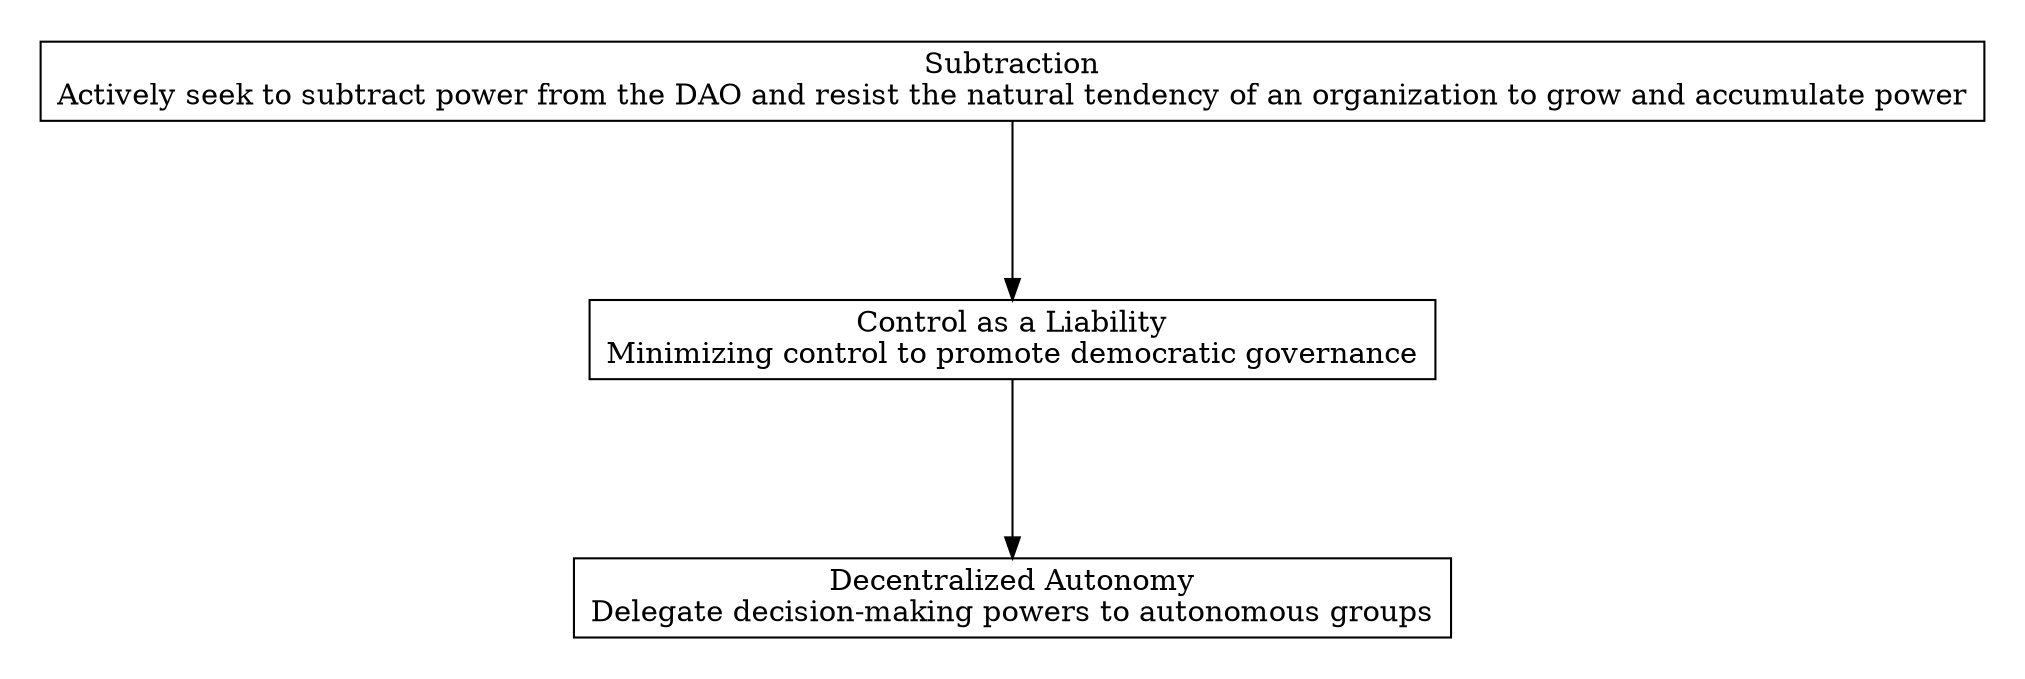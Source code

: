 digraph "" {
	graph [nodesep=0.6,
		rankdir=TB,
		ranksep=1.2
	];
	node [label="\N",
		shape=box
	];
	subgraph cluster_predecessors {
		graph [rank=max,
			style=invis
		];
		Subtraction	[label="Subtraction\nActively seek to subtract power from the DAO and resist the natural tendency of an organization to grow and accumulate \
power"];
	}
	subgraph cluster_descendants {
		graph [rank=min,
			style=invis
		];
		"Decentralized Autonomy"	[label="Decentralized Autonomy\nDelegate decision-making powers to autonomous groups"];
	}
	"Control as a Liability"	[label="Control as a Liability\nMinimizing control to promote democratic governance"];
	"Control as a Liability" -> "Decentralized Autonomy";
	Subtraction -> "Control as a Liability";
}
